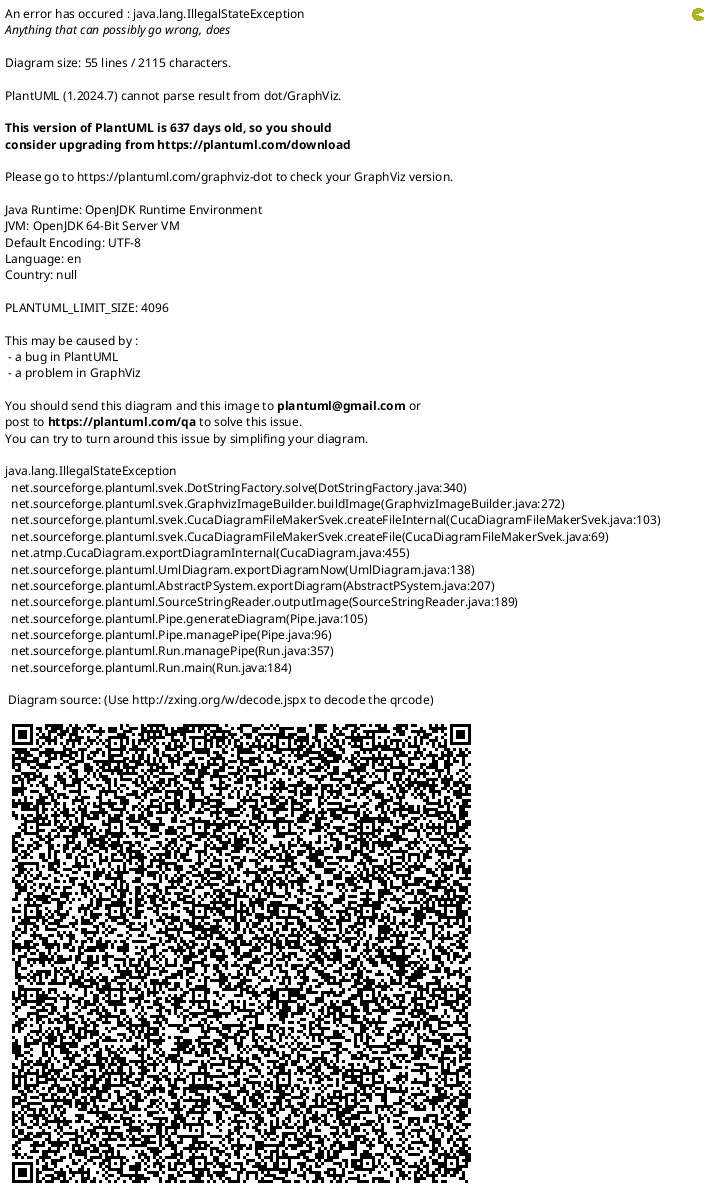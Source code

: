 @startuml

skinparam linetype ortho

artifact "Bundle: Laboratory Report" as bundle
artifact "Composition: Laboratory Report" as composition
artifact "DiagnosticReport: Laboratory Report" as diagnosticReport
artifact "Observation Results: laboratory" as result
artifact "Patient: Animal" as animalPatient
artifact "Patient: Person" as humanPatient
artifact "Practitioner: Laboratory Report" as Practitioner
artifact "PractitionerRole: Laboratory Report" as PractitionerRole
artifact "ServiceRequest: Laboratory Order" as ServiceRequest
artifact "Specimen: Laboratory" as Specimen
artifact "Substance: Specimen Additive Substance" as Substance
artifact "Body structure: Laboratory" as bodyStructure

url of bundle is  [[StructureDefinition-Bundle-eu-lab.html]]
url of composition is  [[StructureDefinition-Composition-eu-lab.html]]
url of diagnosticReport is  [[StructureDefinition-DiagnosticReport-eu-lab.html]]
url of result [[StructureDefinition-Observation-resultslab-eu-lab.html]]
url of humanPatient [[StructureDefinition-Patient-eu-lab.html]]
url of animalPatient [[StructureDefinition-Patient-animal-eu-lab.html]]
url of Practitioner [[StructureDefinition-Practitioner-eu-lab.html]]
url of PractitionerRole [[StructureDefinition-PractitionerRole-eu-lab.html]]
url of ServiceRequest [[StructureDefinition-ServiceRequest-eu-lab.html]]
url of Specimen [[StructureDefinition-Specimen-eu-lab.html]]
url of Substance [[StructureDefinition-specimen-additive-substance-eu-lab.html]]
url of bodyStructure [[StructureDefinition-bodyStructure-eu-lab.html]]

bundle o-- composition
bundle o-- diagnosticReport
bundle o-- result
bundle o-- humanPatient
bundle o-- composition
bundle o-- Practitioner
bundle o-- PractitionerRole
bundle o-- ServiceRequest
bundle o-- Specimen
bundle o-- Substance
bundle o-- bodyStructure

composition --> result
composition --> animalPatient
composition --> humanPatient
composition --> Practitioner
composition --> PractitionerRole
composition --> ServiceRequest
composition --> Specimen

diagnosticReport --> composition
Specimen --> Substance
PractitionerRole --> Practitioner

@enduml